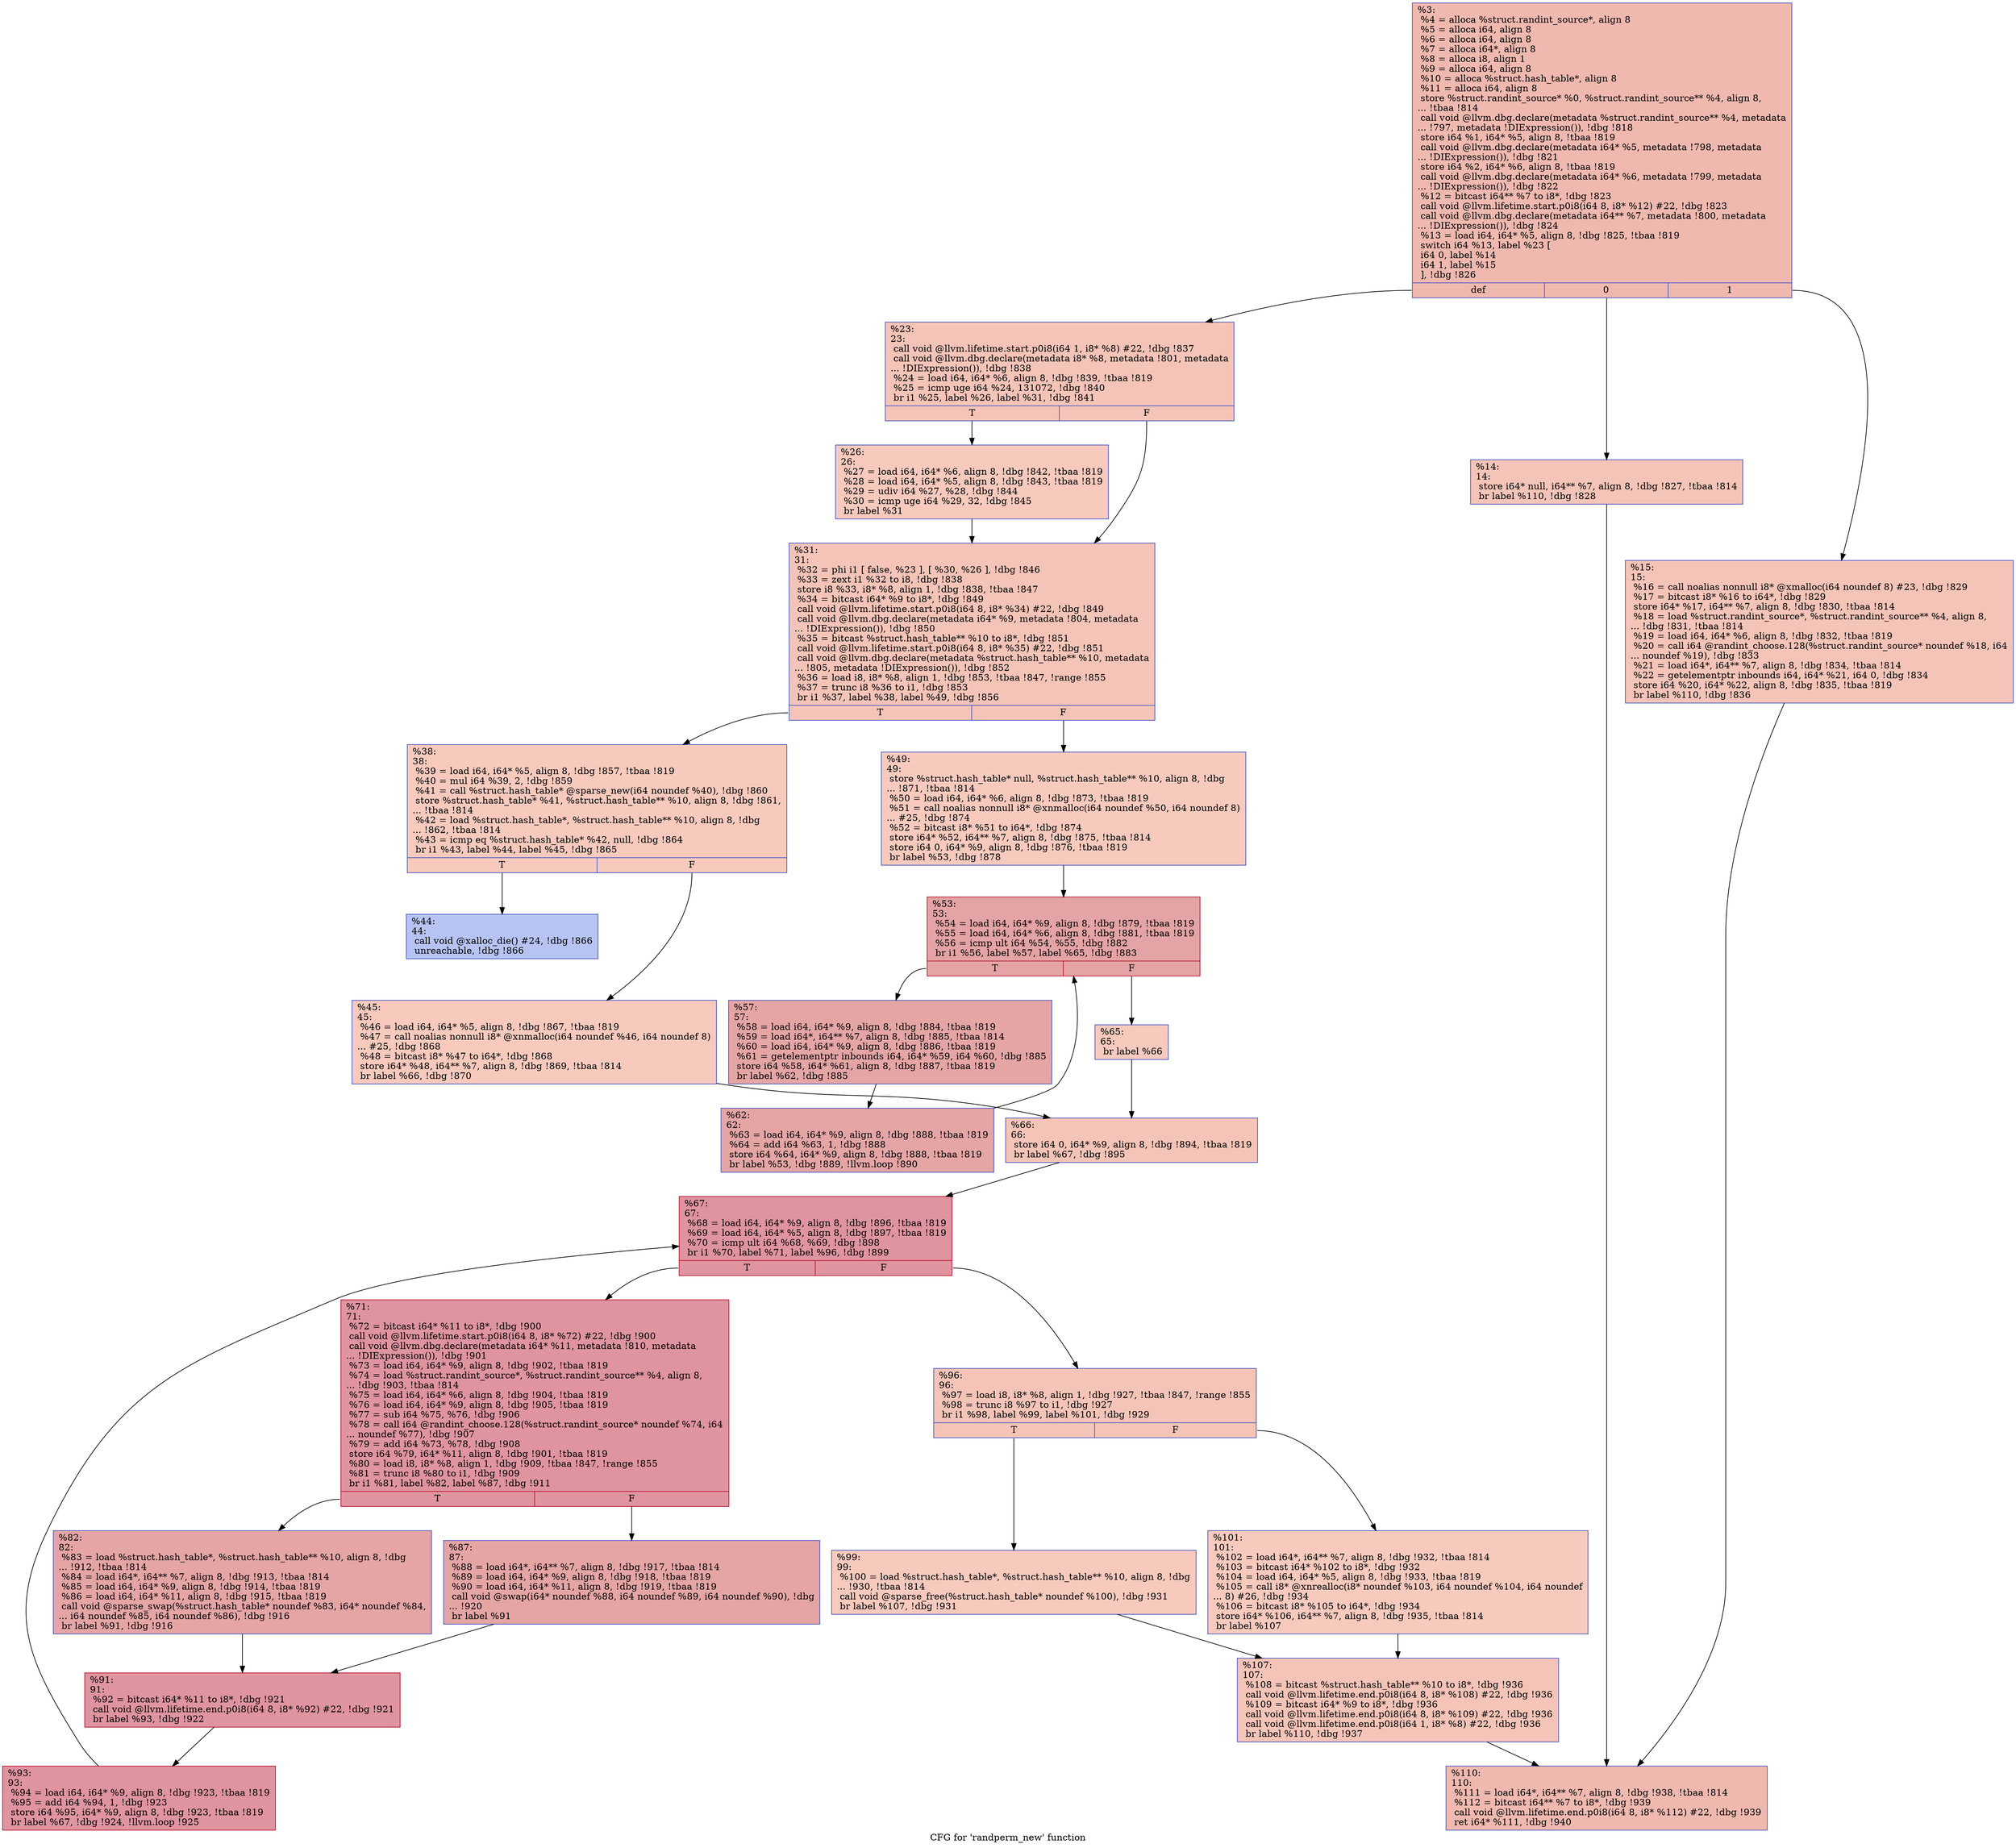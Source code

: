 digraph "CFG for 'randperm_new' function" {
	label="CFG for 'randperm_new' function";

	Node0x19a04c0 [shape=record,color="#3d50c3ff", style=filled, fillcolor="#de614d70",label="{%3:\l  %4 = alloca %struct.randint_source*, align 8\l  %5 = alloca i64, align 8\l  %6 = alloca i64, align 8\l  %7 = alloca i64*, align 8\l  %8 = alloca i8, align 1\l  %9 = alloca i64, align 8\l  %10 = alloca %struct.hash_table*, align 8\l  %11 = alloca i64, align 8\l  store %struct.randint_source* %0, %struct.randint_source** %4, align 8,\l... !tbaa !814\l  call void @llvm.dbg.declare(metadata %struct.randint_source** %4, metadata\l... !797, metadata !DIExpression()), !dbg !818\l  store i64 %1, i64* %5, align 8, !tbaa !819\l  call void @llvm.dbg.declare(metadata i64* %5, metadata !798, metadata\l... !DIExpression()), !dbg !821\l  store i64 %2, i64* %6, align 8, !tbaa !819\l  call void @llvm.dbg.declare(metadata i64* %6, metadata !799, metadata\l... !DIExpression()), !dbg !822\l  %12 = bitcast i64** %7 to i8*, !dbg !823\l  call void @llvm.lifetime.start.p0i8(i64 8, i8* %12) #22, !dbg !823\l  call void @llvm.dbg.declare(metadata i64** %7, metadata !800, metadata\l... !DIExpression()), !dbg !824\l  %13 = load i64, i64* %5, align 8, !dbg !825, !tbaa !819\l  switch i64 %13, label %23 [\l    i64 0, label %14\l    i64 1, label %15\l  ], !dbg !826\l|{<s0>def|<s1>0|<s2>1}}"];
	Node0x19a04c0:s0 -> Node0x19a0690;
	Node0x19a04c0:s1 -> Node0x19a05f0;
	Node0x19a04c0:s2 -> Node0x19a0640;
	Node0x19a05f0 [shape=record,color="#3d50c3ff", style=filled, fillcolor="#e97a5f70",label="{%14:\l14:                                               \l  store i64* null, i64** %7, align 8, !dbg !827, !tbaa !814\l  br label %110, !dbg !828\l}"];
	Node0x19a05f0 -> Node0x19a0d70;
	Node0x19a0640 [shape=record,color="#3d50c3ff", style=filled, fillcolor="#e97a5f70",label="{%15:\l15:                                               \l  %16 = call noalias nonnull i8* @xmalloc(i64 noundef 8) #23, !dbg !829\l  %17 = bitcast i8* %16 to i64*, !dbg !829\l  store i64* %17, i64** %7, align 8, !dbg !830, !tbaa !814\l  %18 = load %struct.randint_source*, %struct.randint_source** %4, align 8,\l... !dbg !831, !tbaa !814\l  %19 = load i64, i64* %6, align 8, !dbg !832, !tbaa !819\l  %20 = call i64 @randint_choose.128(%struct.randint_source* noundef %18, i64\l... noundef %19), !dbg !833\l  %21 = load i64*, i64** %7, align 8, !dbg !834, !tbaa !814\l  %22 = getelementptr inbounds i64, i64* %21, i64 0, !dbg !834\l  store i64 %20, i64* %22, align 8, !dbg !835, !tbaa !819\l  br label %110, !dbg !836\l}"];
	Node0x19a0640 -> Node0x19a0d70;
	Node0x19a0690 [shape=record,color="#3d50c3ff", style=filled, fillcolor="#e97a5f70",label="{%23:\l23:                                               \l  call void @llvm.lifetime.start.p0i8(i64 1, i8* %8) #22, !dbg !837\l  call void @llvm.dbg.declare(metadata i8* %8, metadata !801, metadata\l... !DIExpression()), !dbg !838\l  %24 = load i64, i64* %6, align 8, !dbg !839, !tbaa !819\l  %25 = icmp uge i64 %24, 131072, !dbg !840\l  br i1 %25, label %26, label %31, !dbg !841\l|{<s0>T|<s1>F}}"];
	Node0x19a0690:s0 -> Node0x19a06e0;
	Node0x19a0690:s1 -> Node0x19a0730;
	Node0x19a06e0 [shape=record,color="#3d50c3ff", style=filled, fillcolor="#ef886b70",label="{%26:\l26:                                               \l  %27 = load i64, i64* %6, align 8, !dbg !842, !tbaa !819\l  %28 = load i64, i64* %5, align 8, !dbg !843, !tbaa !819\l  %29 = udiv i64 %27, %28, !dbg !844\l  %30 = icmp uge i64 %29, 32, !dbg !845\l  br label %31\l}"];
	Node0x19a06e0 -> Node0x19a0730;
	Node0x19a0730 [shape=record,color="#3d50c3ff", style=filled, fillcolor="#e97a5f70",label="{%31:\l31:                                               \l  %32 = phi i1 [ false, %23 ], [ %30, %26 ], !dbg !846\l  %33 = zext i1 %32 to i8, !dbg !838\l  store i8 %33, i8* %8, align 1, !dbg !838, !tbaa !847\l  %34 = bitcast i64* %9 to i8*, !dbg !849\l  call void @llvm.lifetime.start.p0i8(i64 8, i8* %34) #22, !dbg !849\l  call void @llvm.dbg.declare(metadata i64* %9, metadata !804, metadata\l... !DIExpression()), !dbg !850\l  %35 = bitcast %struct.hash_table** %10 to i8*, !dbg !851\l  call void @llvm.lifetime.start.p0i8(i64 8, i8* %35) #22, !dbg !851\l  call void @llvm.dbg.declare(metadata %struct.hash_table** %10, metadata\l... !805, metadata !DIExpression()), !dbg !852\l  %36 = load i8, i8* %8, align 1, !dbg !853, !tbaa !847, !range !855\l  %37 = trunc i8 %36 to i1, !dbg !853\l  br i1 %37, label %38, label %49, !dbg !856\l|{<s0>T|<s1>F}}"];
	Node0x19a0730:s0 -> Node0x19a0780;
	Node0x19a0730:s1 -> Node0x19a0870;
	Node0x19a0780 [shape=record,color="#3d50c3ff", style=filled, fillcolor="#ef886b70",label="{%38:\l38:                                               \l  %39 = load i64, i64* %5, align 8, !dbg !857, !tbaa !819\l  %40 = mul i64 %39, 2, !dbg !859\l  %41 = call %struct.hash_table* @sparse_new(i64 noundef %40), !dbg !860\l  store %struct.hash_table* %41, %struct.hash_table** %10, align 8, !dbg !861,\l... !tbaa !814\l  %42 = load %struct.hash_table*, %struct.hash_table** %10, align 8, !dbg\l... !862, !tbaa !814\l  %43 = icmp eq %struct.hash_table* %42, null, !dbg !864\l  br i1 %43, label %44, label %45, !dbg !865\l|{<s0>T|<s1>F}}"];
	Node0x19a0780:s0 -> Node0x19a07d0;
	Node0x19a0780:s1 -> Node0x19a0820;
	Node0x19a07d0 [shape=record,color="#3d50c3ff", style=filled, fillcolor="#5b7ae570",label="{%44:\l44:                                               \l  call void @xalloc_die() #24, !dbg !866\l  unreachable, !dbg !866\l}"];
	Node0x19a0820 [shape=record,color="#3d50c3ff", style=filled, fillcolor="#ef886b70",label="{%45:\l45:                                               \l  %46 = load i64, i64* %5, align 8, !dbg !867, !tbaa !819\l  %47 = call noalias nonnull i8* @xnmalloc(i64 noundef %46, i64 noundef 8)\l... #25, !dbg !868\l  %48 = bitcast i8* %47 to i64*, !dbg !868\l  store i64* %48, i64** %7, align 8, !dbg !869, !tbaa !814\l  br label %66, !dbg !870\l}"];
	Node0x19a0820 -> Node0x19a0a00;
	Node0x19a0870 [shape=record,color="#3d50c3ff", style=filled, fillcolor="#ef886b70",label="{%49:\l49:                                               \l  store %struct.hash_table* null, %struct.hash_table** %10, align 8, !dbg\l... !871, !tbaa !814\l  %50 = load i64, i64* %6, align 8, !dbg !873, !tbaa !819\l  %51 = call noalias nonnull i8* @xnmalloc(i64 noundef %50, i64 noundef 8)\l... #25, !dbg !874\l  %52 = bitcast i8* %51 to i64*, !dbg !874\l  store i64* %52, i64** %7, align 8, !dbg !875, !tbaa !814\l  store i64 0, i64* %9, align 8, !dbg !876, !tbaa !819\l  br label %53, !dbg !878\l}"];
	Node0x19a0870 -> Node0x19a08c0;
	Node0x19a08c0 [shape=record,color="#b70d28ff", style=filled, fillcolor="#c32e3170",label="{%53:\l53:                                               \l  %54 = load i64, i64* %9, align 8, !dbg !879, !tbaa !819\l  %55 = load i64, i64* %6, align 8, !dbg !881, !tbaa !819\l  %56 = icmp ult i64 %54, %55, !dbg !882\l  br i1 %56, label %57, label %65, !dbg !883\l|{<s0>T|<s1>F}}"];
	Node0x19a08c0:s0 -> Node0x19a0910;
	Node0x19a08c0:s1 -> Node0x19a09b0;
	Node0x19a0910 [shape=record,color="#3d50c3ff", style=filled, fillcolor="#c5333470",label="{%57:\l57:                                               \l  %58 = load i64, i64* %9, align 8, !dbg !884, !tbaa !819\l  %59 = load i64*, i64** %7, align 8, !dbg !885, !tbaa !814\l  %60 = load i64, i64* %9, align 8, !dbg !886, !tbaa !819\l  %61 = getelementptr inbounds i64, i64* %59, i64 %60, !dbg !885\l  store i64 %58, i64* %61, align 8, !dbg !887, !tbaa !819\l  br label %62, !dbg !885\l}"];
	Node0x19a0910 -> Node0x19a0960;
	Node0x19a0960 [shape=record,color="#3d50c3ff", style=filled, fillcolor="#c5333470",label="{%62:\l62:                                               \l  %63 = load i64, i64* %9, align 8, !dbg !888, !tbaa !819\l  %64 = add i64 %63, 1, !dbg !888\l  store i64 %64, i64* %9, align 8, !dbg !888, !tbaa !819\l  br label %53, !dbg !889, !llvm.loop !890\l}"];
	Node0x19a0960 -> Node0x19a08c0;
	Node0x19a09b0 [shape=record,color="#3d50c3ff", style=filled, fillcolor="#ef886b70",label="{%65:\l65:                                               \l  br label %66\l}"];
	Node0x19a09b0 -> Node0x19a0a00;
	Node0x19a0a00 [shape=record,color="#3d50c3ff", style=filled, fillcolor="#e97a5f70",label="{%66:\l66:                                               \l  store i64 0, i64* %9, align 8, !dbg !894, !tbaa !819\l  br label %67, !dbg !895\l}"];
	Node0x19a0a00 -> Node0x19a0a50;
	Node0x19a0a50 [shape=record,color="#b70d28ff", style=filled, fillcolor="#b70d2870",label="{%67:\l67:                                               \l  %68 = load i64, i64* %9, align 8, !dbg !896, !tbaa !819\l  %69 = load i64, i64* %5, align 8, !dbg !897, !tbaa !819\l  %70 = icmp ult i64 %68, %69, !dbg !898\l  br i1 %70, label %71, label %96, !dbg !899\l|{<s0>T|<s1>F}}"];
	Node0x19a0a50:s0 -> Node0x19a0aa0;
	Node0x19a0a50:s1 -> Node0x19a0c30;
	Node0x19a0aa0 [shape=record,color="#b70d28ff", style=filled, fillcolor="#b70d2870",label="{%71:\l71:                                               \l  %72 = bitcast i64* %11 to i8*, !dbg !900\l  call void @llvm.lifetime.start.p0i8(i64 8, i8* %72) #22, !dbg !900\l  call void @llvm.dbg.declare(metadata i64* %11, metadata !810, metadata\l... !DIExpression()), !dbg !901\l  %73 = load i64, i64* %9, align 8, !dbg !902, !tbaa !819\l  %74 = load %struct.randint_source*, %struct.randint_source** %4, align 8,\l... !dbg !903, !tbaa !814\l  %75 = load i64, i64* %6, align 8, !dbg !904, !tbaa !819\l  %76 = load i64, i64* %9, align 8, !dbg !905, !tbaa !819\l  %77 = sub i64 %75, %76, !dbg !906\l  %78 = call i64 @randint_choose.128(%struct.randint_source* noundef %74, i64\l... noundef %77), !dbg !907\l  %79 = add i64 %73, %78, !dbg !908\l  store i64 %79, i64* %11, align 8, !dbg !901, !tbaa !819\l  %80 = load i8, i8* %8, align 1, !dbg !909, !tbaa !847, !range !855\l  %81 = trunc i8 %80 to i1, !dbg !909\l  br i1 %81, label %82, label %87, !dbg !911\l|{<s0>T|<s1>F}}"];
	Node0x19a0aa0:s0 -> Node0x19a0af0;
	Node0x19a0aa0:s1 -> Node0x19a0b40;
	Node0x19a0af0 [shape=record,color="#3d50c3ff", style=filled, fillcolor="#c5333470",label="{%82:\l82:                                               \l  %83 = load %struct.hash_table*, %struct.hash_table** %10, align 8, !dbg\l... !912, !tbaa !814\l  %84 = load i64*, i64** %7, align 8, !dbg !913, !tbaa !814\l  %85 = load i64, i64* %9, align 8, !dbg !914, !tbaa !819\l  %86 = load i64, i64* %11, align 8, !dbg !915, !tbaa !819\l  call void @sparse_swap(%struct.hash_table* noundef %83, i64* noundef %84,\l... i64 noundef %85, i64 noundef %86), !dbg !916\l  br label %91, !dbg !916\l}"];
	Node0x19a0af0 -> Node0x19a0b90;
	Node0x19a0b40 [shape=record,color="#3d50c3ff", style=filled, fillcolor="#c5333470",label="{%87:\l87:                                               \l  %88 = load i64*, i64** %7, align 8, !dbg !917, !tbaa !814\l  %89 = load i64, i64* %9, align 8, !dbg !918, !tbaa !819\l  %90 = load i64, i64* %11, align 8, !dbg !919, !tbaa !819\l  call void @swap(i64* noundef %88, i64 noundef %89, i64 noundef %90), !dbg\l... !920\l  br label %91\l}"];
	Node0x19a0b40 -> Node0x19a0b90;
	Node0x19a0b90 [shape=record,color="#b70d28ff", style=filled, fillcolor="#b70d2870",label="{%91:\l91:                                               \l  %92 = bitcast i64* %11 to i8*, !dbg !921\l  call void @llvm.lifetime.end.p0i8(i64 8, i8* %92) #22, !dbg !921\l  br label %93, !dbg !922\l}"];
	Node0x19a0b90 -> Node0x19a0be0;
	Node0x19a0be0 [shape=record,color="#b70d28ff", style=filled, fillcolor="#b70d2870",label="{%93:\l93:                                               \l  %94 = load i64, i64* %9, align 8, !dbg !923, !tbaa !819\l  %95 = add i64 %94, 1, !dbg !923\l  store i64 %95, i64* %9, align 8, !dbg !923, !tbaa !819\l  br label %67, !dbg !924, !llvm.loop !925\l}"];
	Node0x19a0be0 -> Node0x19a0a50;
	Node0x19a0c30 [shape=record,color="#3d50c3ff", style=filled, fillcolor="#e97a5f70",label="{%96:\l96:                                               \l  %97 = load i8, i8* %8, align 1, !dbg !927, !tbaa !847, !range !855\l  %98 = trunc i8 %97 to i1, !dbg !927\l  br i1 %98, label %99, label %101, !dbg !929\l|{<s0>T|<s1>F}}"];
	Node0x19a0c30:s0 -> Node0x19a0c80;
	Node0x19a0c30:s1 -> Node0x19a0cd0;
	Node0x19a0c80 [shape=record,color="#3d50c3ff", style=filled, fillcolor="#ef886b70",label="{%99:\l99:                                               \l  %100 = load %struct.hash_table*, %struct.hash_table** %10, align 8, !dbg\l... !930, !tbaa !814\l  call void @sparse_free(%struct.hash_table* noundef %100), !dbg !931\l  br label %107, !dbg !931\l}"];
	Node0x19a0c80 -> Node0x19a0d20;
	Node0x19a0cd0 [shape=record,color="#3d50c3ff", style=filled, fillcolor="#ef886b70",label="{%101:\l101:                                              \l  %102 = load i64*, i64** %7, align 8, !dbg !932, !tbaa !814\l  %103 = bitcast i64* %102 to i8*, !dbg !932\l  %104 = load i64, i64* %5, align 8, !dbg !933, !tbaa !819\l  %105 = call i8* @xnrealloc(i8* noundef %103, i64 noundef %104, i64 noundef\l... 8) #26, !dbg !934\l  %106 = bitcast i8* %105 to i64*, !dbg !934\l  store i64* %106, i64** %7, align 8, !dbg !935, !tbaa !814\l  br label %107\l}"];
	Node0x19a0cd0 -> Node0x19a0d20;
	Node0x19a0d20 [shape=record,color="#3d50c3ff", style=filled, fillcolor="#e97a5f70",label="{%107:\l107:                                              \l  %108 = bitcast %struct.hash_table** %10 to i8*, !dbg !936\l  call void @llvm.lifetime.end.p0i8(i64 8, i8* %108) #22, !dbg !936\l  %109 = bitcast i64* %9 to i8*, !dbg !936\l  call void @llvm.lifetime.end.p0i8(i64 8, i8* %109) #22, !dbg !936\l  call void @llvm.lifetime.end.p0i8(i64 1, i8* %8) #22, !dbg !936\l  br label %110, !dbg !937\l}"];
	Node0x19a0d20 -> Node0x19a0d70;
	Node0x19a0d70 [shape=record,color="#3d50c3ff", style=filled, fillcolor="#de614d70",label="{%110:\l110:                                              \l  %111 = load i64*, i64** %7, align 8, !dbg !938, !tbaa !814\l  %112 = bitcast i64** %7 to i8*, !dbg !939\l  call void @llvm.lifetime.end.p0i8(i64 8, i8* %112) #22, !dbg !939\l  ret i64* %111, !dbg !940\l}"];
}
